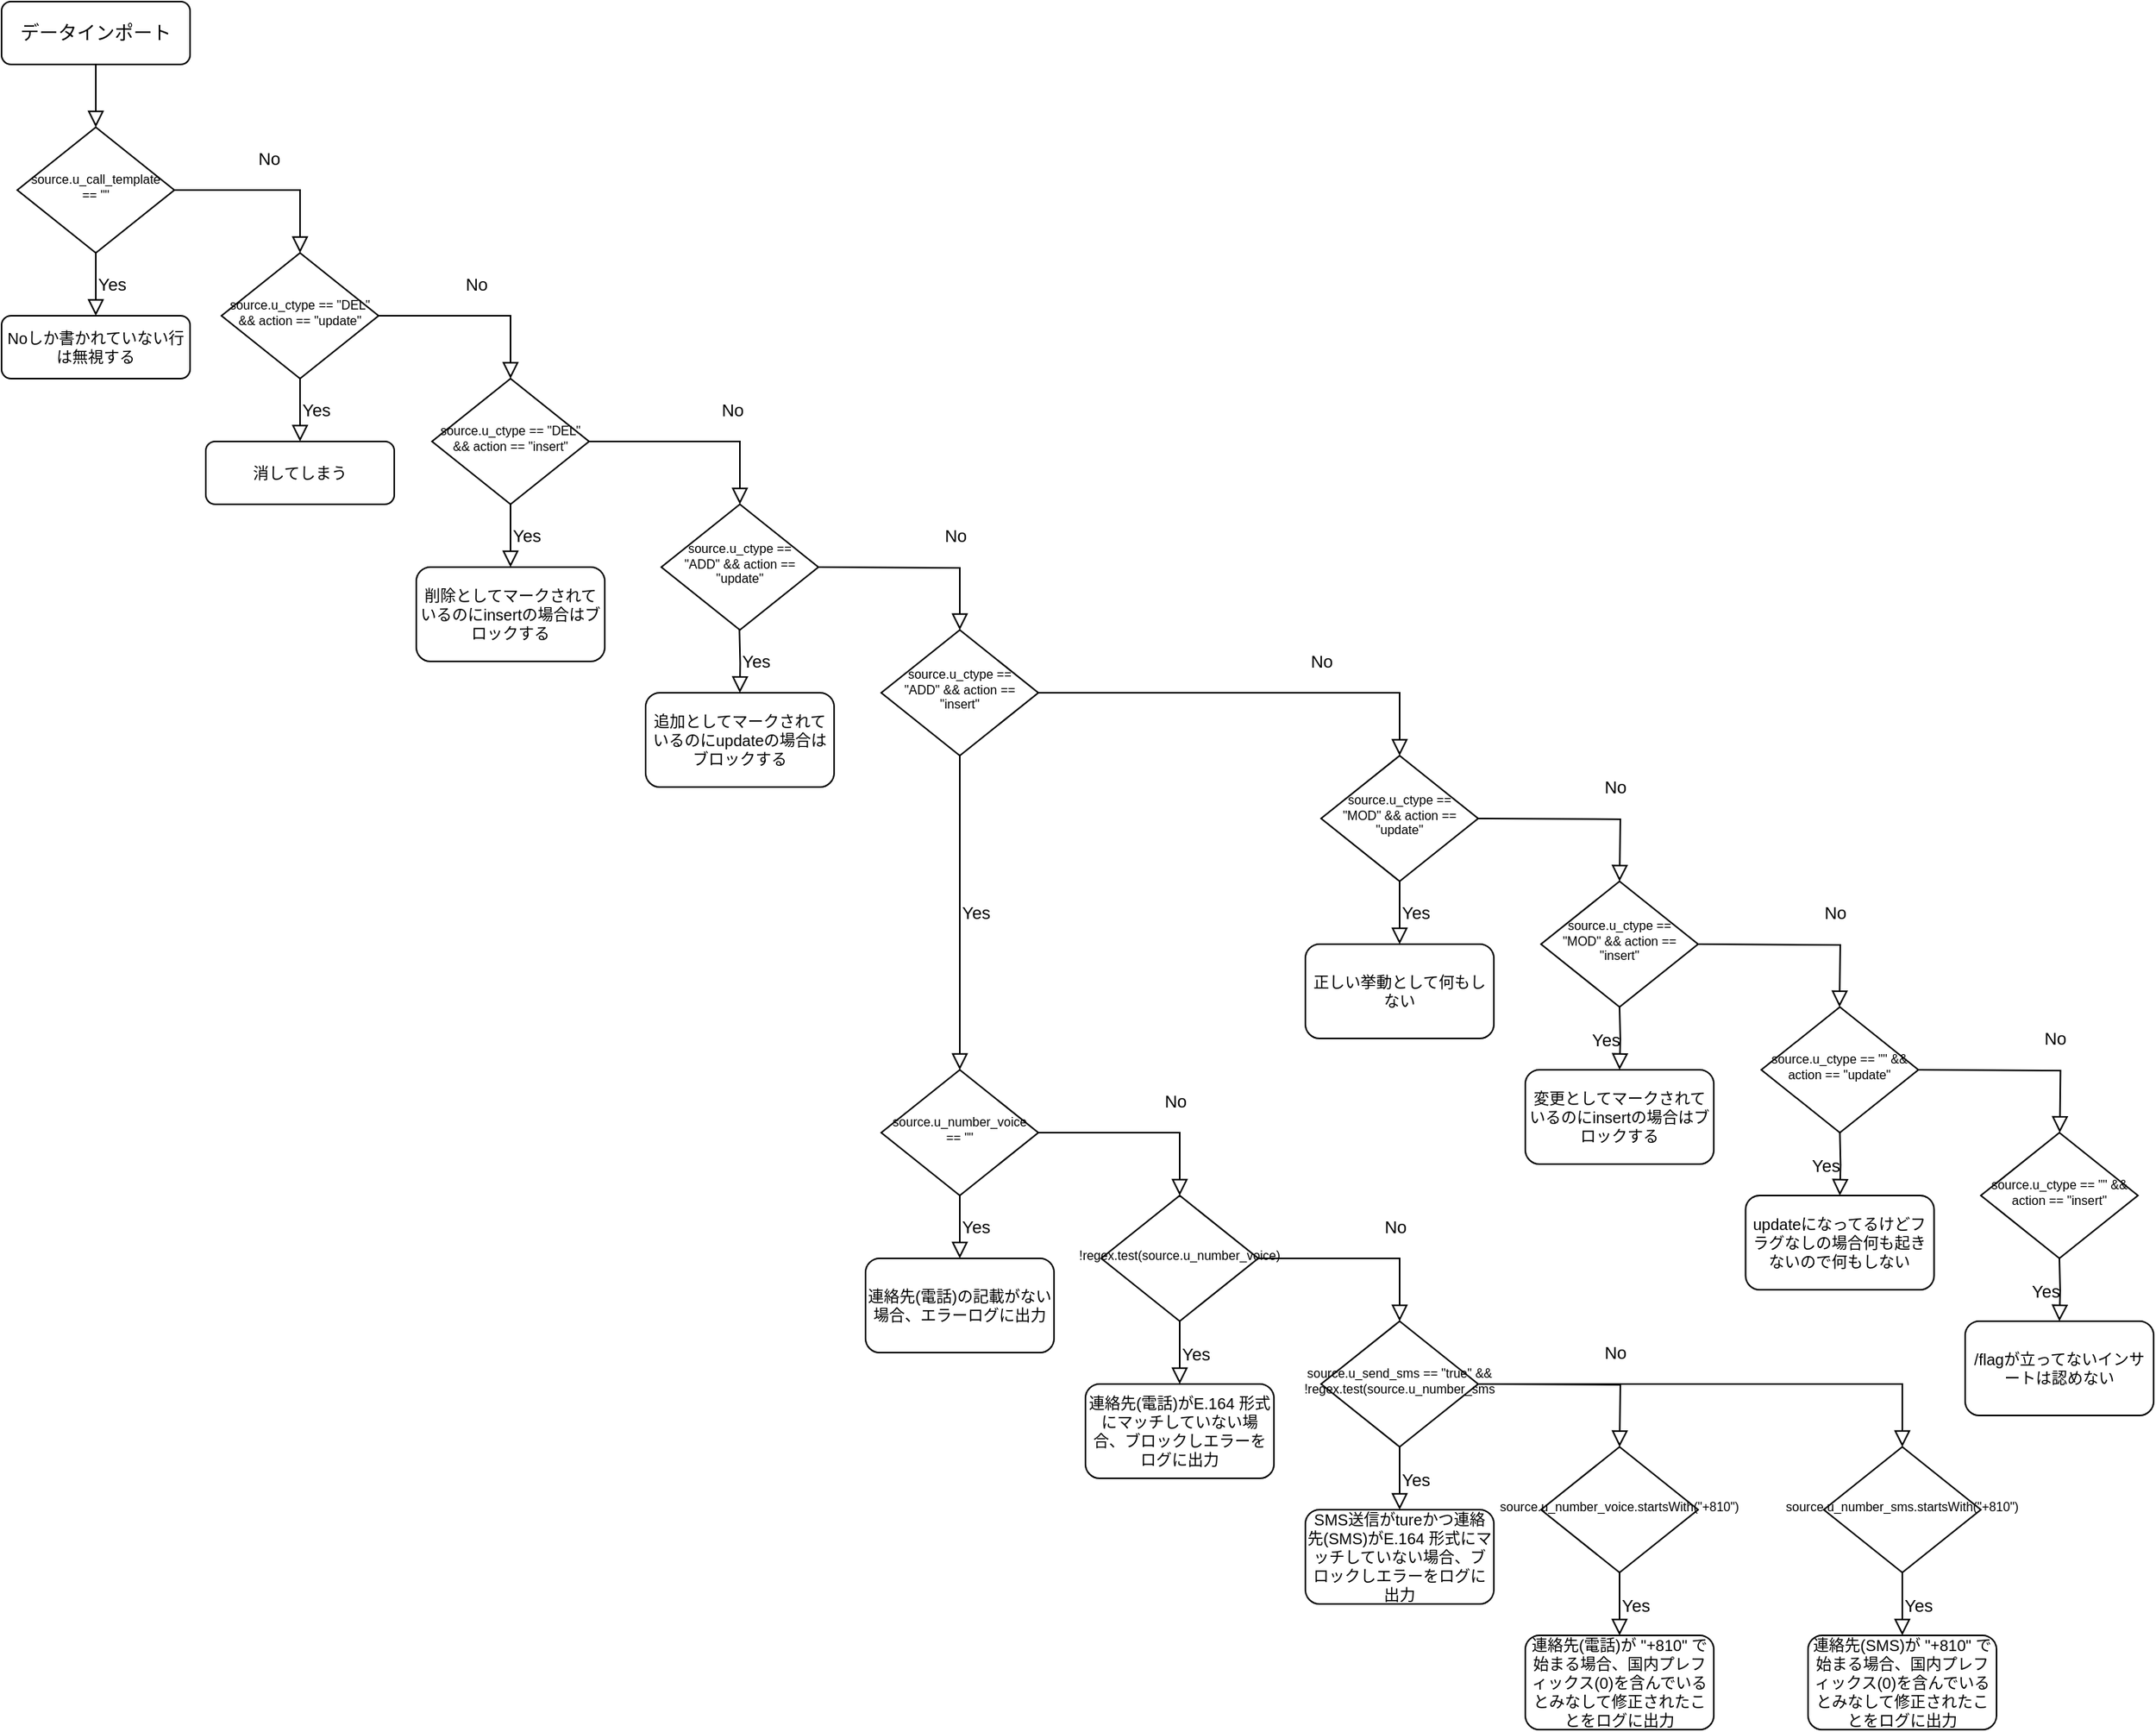 <mxfile version="24.4.6" type="github">
  <diagram id="C5RBs43oDa-KdzZeNtuy" name="Page-1">
    <mxGraphModel dx="1372" dy="630" grid="1" gridSize="10" guides="1" tooltips="1" connect="1" arrows="1" fold="1" page="1" pageScale="1" pageWidth="827" pageHeight="1169" math="0" shadow="0">
      <root>
        <mxCell id="WIyWlLk6GJQsqaUBKTNV-0" />
        <mxCell id="WIyWlLk6GJQsqaUBKTNV-1" parent="WIyWlLk6GJQsqaUBKTNV-0" />
        <mxCell id="WIyWlLk6GJQsqaUBKTNV-4" value="No" style="rounded=0;html=1;jettySize=auto;orthogonalLoop=1;fontSize=11;endArrow=block;endFill=0;endSize=8;strokeWidth=1;shadow=0;labelBackgroundColor=none;edgeStyle=orthogonalEdgeStyle;exitX=1;exitY=0.5;exitDx=0;exitDy=0;entryX=0.5;entryY=0;entryDx=0;entryDy=0;" parent="WIyWlLk6GJQsqaUBKTNV-1" source="WIyWlLk6GJQsqaUBKTNV-6" target="WIyWlLk6GJQsqaUBKTNV-10" edge="1">
          <mxGeometry x="0.001" y="20" relative="1" as="geometry">
            <mxPoint as="offset" />
            <mxPoint x="220" y="280" as="targetPoint" />
            <Array as="points">
              <mxPoint x="354" y="200" />
            </Array>
          </mxGeometry>
        </mxCell>
        <mxCell id="WIyWlLk6GJQsqaUBKTNV-5" value="Yes" style="edgeStyle=orthogonalEdgeStyle;rounded=0;html=1;jettySize=auto;orthogonalLoop=1;fontSize=11;endArrow=block;endFill=0;endSize=8;strokeWidth=1;shadow=0;labelBackgroundColor=none;" parent="WIyWlLk6GJQsqaUBKTNV-1" source="WIyWlLk6GJQsqaUBKTNV-6" target="WIyWlLk6GJQsqaUBKTNV-7" edge="1">
          <mxGeometry y="10" relative="1" as="geometry">
            <mxPoint as="offset" />
          </mxGeometry>
        </mxCell>
        <mxCell id="WIyWlLk6GJQsqaUBKTNV-6" value="source.u_ctype == &quot;DEL&quot; &amp;amp;&amp;amp; action == &quot;update&quot;" style="rhombus;whiteSpace=wrap;html=1;shadow=0;fontFamily=Helvetica;fontSize=8;align=center;strokeWidth=1;spacing=6;spacingTop=-4;" parent="WIyWlLk6GJQsqaUBKTNV-1" vertex="1">
          <mxGeometry x="170" y="160" width="100" height="80" as="geometry" />
        </mxCell>
        <mxCell id="WIyWlLk6GJQsqaUBKTNV-7" value="消してしまう" style="rounded=1;whiteSpace=wrap;html=1;fontSize=10;glass=0;strokeWidth=1;shadow=0;" parent="WIyWlLk6GJQsqaUBKTNV-1" vertex="1">
          <mxGeometry x="160" y="280" width="120" height="40" as="geometry" />
        </mxCell>
        <mxCell id="WIyWlLk6GJQsqaUBKTNV-8" value="No" style="rounded=0;html=1;jettySize=auto;orthogonalLoop=1;fontSize=11;endArrow=block;endFill=0;endSize=8;strokeWidth=1;shadow=0;labelBackgroundColor=none;edgeStyle=orthogonalEdgeStyle;entryX=0.5;entryY=0;entryDx=0;entryDy=0;" parent="WIyWlLk6GJQsqaUBKTNV-1" source="WIyWlLk6GJQsqaUBKTNV-10" target="2mDtFI1RQfnua4v-2vq--0" edge="1">
          <mxGeometry x="0.333" y="20" relative="1" as="geometry">
            <mxPoint as="offset" />
          </mxGeometry>
        </mxCell>
        <mxCell id="WIyWlLk6GJQsqaUBKTNV-10" value="source.u_ctype == &quot;DEL&quot; &amp;amp;&amp;amp; action == &quot;insert&quot;" style="rhombus;whiteSpace=wrap;html=1;shadow=0;fontFamily=Helvetica;fontSize=8;align=center;strokeWidth=1;spacing=6;spacingTop=-4;" parent="WIyWlLk6GJQsqaUBKTNV-1" vertex="1">
          <mxGeometry x="304" y="240" width="100" height="80" as="geometry" />
        </mxCell>
        <mxCell id="WIyWlLk6GJQsqaUBKTNV-11" value="追加としてマークされているのにupdateの場合はブロックする" style="rounded=1;whiteSpace=wrap;html=1;fontSize=10;glass=0;strokeWidth=1;shadow=0;" parent="WIyWlLk6GJQsqaUBKTNV-1" vertex="1">
          <mxGeometry x="440" y="440" width="120" height="60" as="geometry" />
        </mxCell>
        <mxCell id="WIyWlLk6GJQsqaUBKTNV-12" value="削除としてマークされているのにinsertの場合はブロックする" style="rounded=1;whiteSpace=wrap;html=1;fontSize=10;glass=0;strokeWidth=1;shadow=0;" parent="WIyWlLk6GJQsqaUBKTNV-1" vertex="1">
          <mxGeometry x="294" y="360" width="120" height="60" as="geometry" />
        </mxCell>
        <mxCell id="2mDtFI1RQfnua4v-2vq--0" value="source.u_ctype == &quot;ADD&quot; &amp;amp;&amp;amp; action == &quot;update&quot;" style="rhombus;whiteSpace=wrap;html=1;shadow=0;fontFamily=Helvetica;fontSize=8;align=center;strokeWidth=1;spacing=6;spacingTop=-4;" parent="WIyWlLk6GJQsqaUBKTNV-1" vertex="1">
          <mxGeometry x="450" y="320" width="100" height="80" as="geometry" />
        </mxCell>
        <mxCell id="2mDtFI1RQfnua4v-2vq--1" value="No" style="rounded=0;html=1;jettySize=auto;orthogonalLoop=1;fontSize=11;endArrow=block;endFill=0;endSize=8;strokeWidth=1;shadow=0;labelBackgroundColor=none;edgeStyle=orthogonalEdgeStyle;entryX=0.5;entryY=0;entryDx=0;entryDy=0;" parent="WIyWlLk6GJQsqaUBKTNV-1" target="2mDtFI1RQfnua4v-2vq--4" edge="1">
          <mxGeometry x="0.333" y="20" relative="1" as="geometry">
            <mxPoint as="offset" />
            <mxPoint x="550" y="360" as="sourcePoint" />
            <mxPoint x="646" y="400" as="targetPoint" />
          </mxGeometry>
        </mxCell>
        <mxCell id="2mDtFI1RQfnua4v-2vq--2" value="Yes" style="edgeStyle=orthogonalEdgeStyle;rounded=0;html=1;jettySize=auto;orthogonalLoop=1;fontSize=11;endArrow=block;endFill=0;endSize=8;strokeWidth=1;shadow=0;labelBackgroundColor=none;entryX=0.5;entryY=0;entryDx=0;entryDy=0;" parent="WIyWlLk6GJQsqaUBKTNV-1" target="WIyWlLk6GJQsqaUBKTNV-11" edge="1">
          <mxGeometry y="10" relative="1" as="geometry">
            <mxPoint as="offset" />
            <mxPoint x="499.71" y="400" as="sourcePoint" />
            <mxPoint x="499.71" y="460" as="targetPoint" />
          </mxGeometry>
        </mxCell>
        <mxCell id="2mDtFI1RQfnua4v-2vq--3" value="Yes" style="edgeStyle=orthogonalEdgeStyle;rounded=0;html=1;jettySize=auto;orthogonalLoop=1;fontSize=11;endArrow=block;endFill=0;endSize=8;strokeWidth=1;shadow=0;labelBackgroundColor=none;exitX=0.5;exitY=1;exitDx=0;exitDy=0;entryX=0.5;entryY=0;entryDx=0;entryDy=0;" parent="WIyWlLk6GJQsqaUBKTNV-1" source="WIyWlLk6GJQsqaUBKTNV-10" target="WIyWlLk6GJQsqaUBKTNV-12" edge="1">
          <mxGeometry y="10" relative="1" as="geometry">
            <mxPoint as="offset" />
            <mxPoint x="230" y="250" as="sourcePoint" />
            <mxPoint x="230" y="290" as="targetPoint" />
          </mxGeometry>
        </mxCell>
        <mxCell id="2mDtFI1RQfnua4v-2vq--4" value="source.u_ctype == &quot;ADD&quot; &amp;amp;&amp;amp; action == &quot;insert&quot;" style="rhombus;whiteSpace=wrap;html=1;shadow=0;fontFamily=Helvetica;fontSize=8;align=center;strokeWidth=1;spacing=6;spacingTop=-4;" parent="WIyWlLk6GJQsqaUBKTNV-1" vertex="1">
          <mxGeometry x="590" y="400" width="100" height="80" as="geometry" />
        </mxCell>
        <mxCell id="2mDtFI1RQfnua4v-2vq--5" style="edgeStyle=orthogonalEdgeStyle;rounded=0;orthogonalLoop=1;jettySize=auto;html=1;exitX=0.5;exitY=1;exitDx=0;exitDy=0;" parent="WIyWlLk6GJQsqaUBKTNV-1" source="WIyWlLk6GJQsqaUBKTNV-12" target="WIyWlLk6GJQsqaUBKTNV-12" edge="1">
          <mxGeometry relative="1" as="geometry" />
        </mxCell>
        <mxCell id="2mDtFI1RQfnua4v-2vq--8" value="No" style="rounded=0;html=1;jettySize=auto;orthogonalLoop=1;fontSize=11;endArrow=block;endFill=0;endSize=8;strokeWidth=1;shadow=0;labelBackgroundColor=none;edgeStyle=orthogonalEdgeStyle;entryX=0.5;entryY=0;entryDx=0;entryDy=0;exitX=1;exitY=0.5;exitDx=0;exitDy=0;" parent="WIyWlLk6GJQsqaUBKTNV-1" source="2mDtFI1RQfnua4v-2vq--4" target="2mDtFI1RQfnua4v-2vq--11" edge="1">
          <mxGeometry x="0.333" y="20" relative="1" as="geometry">
            <mxPoint as="offset" />
            <mxPoint x="690.29" y="440" as="sourcePoint" />
            <mxPoint x="780.29" y="480" as="targetPoint" />
          </mxGeometry>
        </mxCell>
        <mxCell id="2mDtFI1RQfnua4v-2vq--9" value="Yes" style="edgeStyle=orthogonalEdgeStyle;rounded=0;html=1;jettySize=auto;orthogonalLoop=1;fontSize=11;endArrow=block;endFill=0;endSize=8;strokeWidth=1;shadow=0;labelBackgroundColor=none;entryX=0.5;entryY=0;entryDx=0;entryDy=0;exitX=0.5;exitY=1;exitDx=0;exitDy=0;" parent="WIyWlLk6GJQsqaUBKTNV-1" source="2mDtFI1RQfnua4v-2vq--4" target="2mDtFI1RQfnua4v-2vq--10" edge="1">
          <mxGeometry y="10" relative="1" as="geometry">
            <mxPoint as="offset" />
            <mxPoint x="640" y="480" as="sourcePoint" />
            <mxPoint x="640.29" y="520" as="targetPoint" />
          </mxGeometry>
        </mxCell>
        <mxCell id="2mDtFI1RQfnua4v-2vq--10" value="source.u_number_voice == &quot;&quot;" style="rhombus;whiteSpace=wrap;html=1;shadow=0;fontFamily=Helvetica;fontSize=8;align=center;strokeWidth=1;spacing=6;spacingTop=-4;" parent="WIyWlLk6GJQsqaUBKTNV-1" vertex="1">
          <mxGeometry x="590" y="680" width="100" height="80" as="geometry" />
        </mxCell>
        <mxCell id="2mDtFI1RQfnua4v-2vq--11" value="source.u_ctype == &quot;MOD&quot; &amp;amp;&amp;amp; action == &quot;update&quot;" style="rhombus;whiteSpace=wrap;html=1;shadow=0;fontFamily=Helvetica;fontSize=8;align=center;strokeWidth=1;spacing=6;spacingTop=-4;" parent="WIyWlLk6GJQsqaUBKTNV-1" vertex="1">
          <mxGeometry x="870" y="480" width="100" height="80" as="geometry" />
        </mxCell>
        <mxCell id="2mDtFI1RQfnua4v-2vq--12" value="No" style="rounded=0;html=1;jettySize=auto;orthogonalLoop=1;fontSize=11;endArrow=block;endFill=0;endSize=8;strokeWidth=1;shadow=0;labelBackgroundColor=none;edgeStyle=orthogonalEdgeStyle;exitX=1;exitY=0.5;exitDx=0;exitDy=0;" parent="WIyWlLk6GJQsqaUBKTNV-1" source="2mDtFI1RQfnua4v-2vq--10" target="2mDtFI1RQfnua4v-2vq--48" edge="1">
          <mxGeometry x="0.333" y="20" relative="1" as="geometry">
            <mxPoint as="offset" />
            <mxPoint x="690" y="560" as="sourcePoint" />
            <mxPoint x="777" y="600" as="targetPoint" />
            <Array as="points">
              <mxPoint x="780" y="720" />
            </Array>
          </mxGeometry>
        </mxCell>
        <mxCell id="2mDtFI1RQfnua4v-2vq--13" value="Yes" style="edgeStyle=orthogonalEdgeStyle;rounded=0;html=1;jettySize=auto;orthogonalLoop=1;fontSize=11;endArrow=block;endFill=0;endSize=8;strokeWidth=1;shadow=0;labelBackgroundColor=none;entryX=0.5;entryY=0;entryDx=0;entryDy=0;exitX=0.5;exitY=1;exitDx=0;exitDy=0;" parent="WIyWlLk6GJQsqaUBKTNV-1" source="2mDtFI1RQfnua4v-2vq--10" target="2mDtFI1RQfnua4v-2vq--39" edge="1">
          <mxGeometry y="10" relative="1" as="geometry">
            <mxPoint as="offset" />
            <mxPoint x="640" y="600" as="sourcePoint" />
            <mxPoint x="640.29" y="640" as="targetPoint" />
          </mxGeometry>
        </mxCell>
        <mxCell id="2mDtFI1RQfnua4v-2vq--14" value="Yes" style="edgeStyle=orthogonalEdgeStyle;rounded=0;html=1;jettySize=auto;orthogonalLoop=1;fontSize=11;endArrow=block;endFill=0;endSize=8;strokeWidth=1;shadow=0;labelBackgroundColor=none;exitX=0.5;exitY=1;exitDx=0;exitDy=0;" parent="WIyWlLk6GJQsqaUBKTNV-1" source="2mDtFI1RQfnua4v-2vq--11" edge="1">
          <mxGeometry y="10" relative="1" as="geometry">
            <mxPoint as="offset" />
            <mxPoint x="650" y="490" as="sourcePoint" />
            <mxPoint x="920" y="600" as="targetPoint" />
          </mxGeometry>
        </mxCell>
        <mxCell id="2mDtFI1RQfnua4v-2vq--15" value="正しい挙動として何もしない" style="rounded=1;whiteSpace=wrap;html=1;fontSize=10;glass=0;strokeWidth=1;shadow=0;" parent="WIyWlLk6GJQsqaUBKTNV-1" vertex="1">
          <mxGeometry x="860" y="600" width="120" height="60" as="geometry" />
        </mxCell>
        <mxCell id="2mDtFI1RQfnua4v-2vq--16" value="No" style="rounded=0;html=1;jettySize=auto;orthogonalLoop=1;fontSize=11;endArrow=block;endFill=0;endSize=8;strokeWidth=1;shadow=0;labelBackgroundColor=none;edgeStyle=orthogonalEdgeStyle;entryX=0.5;entryY=0;entryDx=0;entryDy=0;" parent="WIyWlLk6GJQsqaUBKTNV-1" edge="1">
          <mxGeometry x="0.333" y="20" relative="1" as="geometry">
            <mxPoint as="offset" />
            <mxPoint x="970" y="520" as="sourcePoint" />
            <mxPoint x="1060" y="560" as="targetPoint" />
          </mxGeometry>
        </mxCell>
        <mxCell id="2mDtFI1RQfnua4v-2vq--17" value="source.u_ctype == &quot;MOD&quot; &amp;amp;&amp;amp; action == &quot;insert&quot;" style="rhombus;whiteSpace=wrap;html=1;shadow=0;fontFamily=Helvetica;fontSize=8;align=center;strokeWidth=1;spacing=6;spacingTop=-4;" parent="WIyWlLk6GJQsqaUBKTNV-1" vertex="1">
          <mxGeometry x="1010" y="560" width="100" height="80" as="geometry" />
        </mxCell>
        <mxCell id="2mDtFI1RQfnua4v-2vq--23" value="Yes" style="edgeStyle=orthogonalEdgeStyle;rounded=0;html=1;jettySize=auto;orthogonalLoop=1;fontSize=11;endArrow=block;endFill=0;endSize=8;strokeWidth=1;shadow=0;labelBackgroundColor=none;exitX=0.5;exitY=1;exitDx=0;exitDy=0;" parent="WIyWlLk6GJQsqaUBKTNV-1" edge="1">
          <mxGeometry y="10" relative="1" as="geometry">
            <mxPoint as="offset" />
            <mxPoint x="1060" y="640" as="sourcePoint" />
            <mxPoint x="1060" y="680" as="targetPoint" />
          </mxGeometry>
        </mxCell>
        <mxCell id="2mDtFI1RQfnua4v-2vq--24" value="変更としてマークされているのにinsertの場合はブロックする" style="rounded=1;whiteSpace=wrap;html=1;fontSize=10;glass=0;strokeWidth=1;shadow=0;" parent="WIyWlLk6GJQsqaUBKTNV-1" vertex="1">
          <mxGeometry x="1000" y="680" width="120" height="60" as="geometry" />
        </mxCell>
        <mxCell id="2mDtFI1RQfnua4v-2vq--25" value="No" style="rounded=0;html=1;jettySize=auto;orthogonalLoop=1;fontSize=11;endArrow=block;endFill=0;endSize=8;strokeWidth=1;shadow=0;labelBackgroundColor=none;edgeStyle=orthogonalEdgeStyle;entryX=0.5;entryY=0;entryDx=0;entryDy=0;" parent="WIyWlLk6GJQsqaUBKTNV-1" edge="1">
          <mxGeometry x="0.333" y="20" relative="1" as="geometry">
            <mxPoint as="offset" />
            <mxPoint x="1110" y="600" as="sourcePoint" />
            <mxPoint x="1200" y="640" as="targetPoint" />
          </mxGeometry>
        </mxCell>
        <mxCell id="2mDtFI1RQfnua4v-2vq--31" value="source.u_ctype == &quot;&quot; &amp;amp;&amp;amp; action == &quot;update&quot;" style="rhombus;whiteSpace=wrap;html=1;shadow=0;fontFamily=Helvetica;fontSize=8;align=center;strokeWidth=1;spacing=6;spacingTop=-4;" parent="WIyWlLk6GJQsqaUBKTNV-1" vertex="1">
          <mxGeometry x="1150.24" y="640" width="100" height="80" as="geometry" />
        </mxCell>
        <mxCell id="2mDtFI1RQfnua4v-2vq--32" value="Yes" style="edgeStyle=orthogonalEdgeStyle;rounded=0;html=1;jettySize=auto;orthogonalLoop=1;fontSize=11;endArrow=block;endFill=0;endSize=8;strokeWidth=1;shadow=0;labelBackgroundColor=none;exitX=0.5;exitY=1;exitDx=0;exitDy=0;" parent="WIyWlLk6GJQsqaUBKTNV-1" edge="1">
          <mxGeometry y="10" relative="1" as="geometry">
            <mxPoint as="offset" />
            <mxPoint x="1200.24" y="720" as="sourcePoint" />
            <mxPoint x="1200.24" y="760" as="targetPoint" />
          </mxGeometry>
        </mxCell>
        <mxCell id="2mDtFI1RQfnua4v-2vq--33" value="updateになってるけどフラグなしの場合何も起きないので何もしない" style="rounded=1;whiteSpace=wrap;html=1;fontSize=10;glass=0;strokeWidth=1;shadow=0;" parent="WIyWlLk6GJQsqaUBKTNV-1" vertex="1">
          <mxGeometry x="1140.24" y="760" width="120" height="60" as="geometry" />
        </mxCell>
        <mxCell id="2mDtFI1RQfnua4v-2vq--34" value="No" style="rounded=0;html=1;jettySize=auto;orthogonalLoop=1;fontSize=11;endArrow=block;endFill=0;endSize=8;strokeWidth=1;shadow=0;labelBackgroundColor=none;edgeStyle=orthogonalEdgeStyle;entryX=0.5;entryY=0;entryDx=0;entryDy=0;" parent="WIyWlLk6GJQsqaUBKTNV-1" edge="1">
          <mxGeometry x="0.333" y="20" relative="1" as="geometry">
            <mxPoint as="offset" />
            <mxPoint x="1250.24" y="680" as="sourcePoint" />
            <mxPoint x="1340.24" y="720" as="targetPoint" />
          </mxGeometry>
        </mxCell>
        <mxCell id="2mDtFI1RQfnua4v-2vq--35" value="source.u_ctype == &quot;&quot; &amp;amp;&amp;amp; action == &quot;insert&quot;" style="rhombus;whiteSpace=wrap;html=1;shadow=0;fontFamily=Helvetica;fontSize=8;align=center;strokeWidth=1;spacing=6;spacingTop=-4;" parent="WIyWlLk6GJQsqaUBKTNV-1" vertex="1">
          <mxGeometry x="1290" y="720" width="100" height="80" as="geometry" />
        </mxCell>
        <mxCell id="2mDtFI1RQfnua4v-2vq--36" value="Yes" style="edgeStyle=orthogonalEdgeStyle;rounded=0;html=1;jettySize=auto;orthogonalLoop=1;fontSize=11;endArrow=block;endFill=0;endSize=8;strokeWidth=1;shadow=0;labelBackgroundColor=none;exitX=0.5;exitY=1;exitDx=0;exitDy=0;" parent="WIyWlLk6GJQsqaUBKTNV-1" edge="1">
          <mxGeometry y="10" relative="1" as="geometry">
            <mxPoint as="offset" />
            <mxPoint x="1340" y="800" as="sourcePoint" />
            <mxPoint x="1340" y="840" as="targetPoint" />
          </mxGeometry>
        </mxCell>
        <mxCell id="2mDtFI1RQfnua4v-2vq--37" value="/flagが立ってないインサートは認めない" style="rounded=1;whiteSpace=wrap;html=1;fontSize=10;glass=0;strokeWidth=1;shadow=0;" parent="WIyWlLk6GJQsqaUBKTNV-1" vertex="1">
          <mxGeometry x="1280" y="840" width="120" height="60" as="geometry" />
        </mxCell>
        <mxCell id="2mDtFI1RQfnua4v-2vq--39" value="連絡先(電話)の記載がない場合、エラーログに出力" style="rounded=1;whiteSpace=wrap;html=1;fontSize=10;glass=0;strokeWidth=1;shadow=0;" parent="WIyWlLk6GJQsqaUBKTNV-1" vertex="1">
          <mxGeometry x="580" y="800" width="120" height="60" as="geometry" />
        </mxCell>
        <mxCell id="2mDtFI1RQfnua4v-2vq--48" value="!regex.test(source.u_number_voice)" style="rhombus;whiteSpace=wrap;html=1;shadow=0;fontFamily=Helvetica;fontSize=8;align=center;strokeWidth=1;spacing=6;spacingTop=-4;" parent="WIyWlLk6GJQsqaUBKTNV-1" vertex="1">
          <mxGeometry x="730" y="760" width="100" height="80" as="geometry" />
        </mxCell>
        <mxCell id="2mDtFI1RQfnua4v-2vq--51" value="連絡先(電話)がE.164 形式にマッチしていない場合、ブロックしエラーをログに出力" style="rounded=1;whiteSpace=wrap;html=1;fontSize=10;glass=0;strokeWidth=1;shadow=0;" parent="WIyWlLk6GJQsqaUBKTNV-1" vertex="1">
          <mxGeometry x="720" y="880" width="120" height="60" as="geometry" />
        </mxCell>
        <mxCell id="2mDtFI1RQfnua4v-2vq--52" value="No" style="rounded=0;html=1;jettySize=auto;orthogonalLoop=1;fontSize=11;endArrow=block;endFill=0;endSize=8;strokeWidth=1;shadow=0;labelBackgroundColor=none;edgeStyle=orthogonalEdgeStyle;exitX=1;exitY=0.5;exitDx=0;exitDy=0;entryX=0.5;entryY=0;entryDx=0;entryDy=0;" parent="WIyWlLk6GJQsqaUBKTNV-1" source="2mDtFI1RQfnua4v-2vq--54" target="WIyWlLk6GJQsqaUBKTNV-6" edge="1">
          <mxGeometry x="0.001" y="20" relative="1" as="geometry">
            <mxPoint as="offset" />
            <mxPoint x="224" y="160" as="targetPoint" />
            <Array as="points">
              <mxPoint x="220" y="120" />
            </Array>
          </mxGeometry>
        </mxCell>
        <mxCell id="2mDtFI1RQfnua4v-2vq--53" value="Yes" style="edgeStyle=orthogonalEdgeStyle;rounded=0;html=1;jettySize=auto;orthogonalLoop=1;fontSize=11;endArrow=block;endFill=0;endSize=8;strokeWidth=1;shadow=0;labelBackgroundColor=none;" parent="WIyWlLk6GJQsqaUBKTNV-1" source="2mDtFI1RQfnua4v-2vq--54" target="2mDtFI1RQfnua4v-2vq--55" edge="1">
          <mxGeometry y="10" relative="1" as="geometry">
            <mxPoint as="offset" />
          </mxGeometry>
        </mxCell>
        <mxCell id="2mDtFI1RQfnua4v-2vq--54" value="source.u_call_template == &quot;&quot;" style="rhombus;whiteSpace=wrap;html=1;shadow=0;fontFamily=Helvetica;fontSize=8;align=center;strokeWidth=1;spacing=6;spacingTop=-4;" parent="WIyWlLk6GJQsqaUBKTNV-1" vertex="1">
          <mxGeometry x="40" y="80" width="100" height="80" as="geometry" />
        </mxCell>
        <mxCell id="2mDtFI1RQfnua4v-2vq--55" value="Noしか書かれていない行は無視する" style="rounded=1;whiteSpace=wrap;html=1;fontSize=10;glass=0;strokeWidth=1;shadow=0;" parent="WIyWlLk6GJQsqaUBKTNV-1" vertex="1">
          <mxGeometry x="30" y="200" width="120" height="40" as="geometry" />
        </mxCell>
        <mxCell id="2mDtFI1RQfnua4v-2vq--56" value="データインポート" style="rounded=1;whiteSpace=wrap;html=1;fontSize=12;glass=0;strokeWidth=1;shadow=0;" parent="WIyWlLk6GJQsqaUBKTNV-1" vertex="1">
          <mxGeometry x="30" width="120" height="40" as="geometry" />
        </mxCell>
        <mxCell id="2mDtFI1RQfnua4v-2vq--57" value="" style="edgeStyle=orthogonalEdgeStyle;rounded=0;html=1;jettySize=auto;orthogonalLoop=1;fontSize=11;endArrow=block;endFill=0;endSize=8;strokeWidth=1;shadow=0;labelBackgroundColor=none;exitX=0.5;exitY=1;exitDx=0;exitDy=0;entryX=0.5;entryY=0;entryDx=0;entryDy=0;" parent="WIyWlLk6GJQsqaUBKTNV-1" source="2mDtFI1RQfnua4v-2vq--56" target="2mDtFI1RQfnua4v-2vq--54" edge="1">
          <mxGeometry y="10" relative="1" as="geometry">
            <mxPoint as="offset" />
            <mxPoint x="100" y="170" as="sourcePoint" />
            <mxPoint x="90" y="80" as="targetPoint" />
          </mxGeometry>
        </mxCell>
        <mxCell id="2mDtFI1RQfnua4v-2vq--59" value="No" style="rounded=0;html=1;jettySize=auto;orthogonalLoop=1;fontSize=11;endArrow=block;endFill=0;endSize=8;strokeWidth=1;shadow=0;labelBackgroundColor=none;edgeStyle=orthogonalEdgeStyle;entryX=0.5;entryY=0;entryDx=0;entryDy=0;exitX=1;exitY=0.5;exitDx=0;exitDy=0;" parent="WIyWlLk6GJQsqaUBKTNV-1" source="2mDtFI1RQfnua4v-2vq--48" target="2mDtFI1RQfnua4v-2vq--60" edge="1">
          <mxGeometry x="0.333" y="20" relative="1" as="geometry">
            <mxPoint as="offset" />
            <mxPoint x="827" y="790" as="sourcePoint" />
            <mxPoint x="917" y="830" as="targetPoint" />
          </mxGeometry>
        </mxCell>
        <mxCell id="2mDtFI1RQfnua4v-2vq--60" value="source.u_send_sms == &quot;true&quot; &amp;amp;&amp;amp; !regex.test(source.u_number_sms" style="rhombus;whiteSpace=wrap;html=1;shadow=0;fontFamily=Helvetica;fontSize=8;align=center;strokeWidth=1;spacing=6;spacingTop=-4;" parent="WIyWlLk6GJQsqaUBKTNV-1" vertex="1">
          <mxGeometry x="870" y="840" width="100" height="80" as="geometry" />
        </mxCell>
        <mxCell id="2mDtFI1RQfnua4v-2vq--63" value="Yes" style="edgeStyle=orthogonalEdgeStyle;rounded=0;html=1;jettySize=auto;orthogonalLoop=1;fontSize=11;endArrow=block;endFill=0;endSize=8;strokeWidth=1;shadow=0;labelBackgroundColor=none;entryX=0.5;entryY=0;entryDx=0;entryDy=0;exitX=0.5;exitY=1;exitDx=0;exitDy=0;" parent="WIyWlLk6GJQsqaUBKTNV-1" source="2mDtFI1RQfnua4v-2vq--48" target="2mDtFI1RQfnua4v-2vq--51" edge="1">
          <mxGeometry x="0.048" y="10" relative="1" as="geometry">
            <mxPoint as="offset" />
            <mxPoint x="780" y="840" as="sourcePoint" />
            <mxPoint x="779.75" y="870" as="targetPoint" />
          </mxGeometry>
        </mxCell>
        <mxCell id="2mDtFI1RQfnua4v-2vq--64" value="SMS送信がtureかつ連絡先(SMS)がE.164 形式にマッチしていない場合、ブロックしエラーをログに出力" style="rounded=1;whiteSpace=wrap;html=1;fontSize=10;glass=0;strokeWidth=1;shadow=0;" parent="WIyWlLk6GJQsqaUBKTNV-1" vertex="1">
          <mxGeometry x="860" y="960" width="120" height="60" as="geometry" />
        </mxCell>
        <mxCell id="2mDtFI1RQfnua4v-2vq--65" value="Yes" style="edgeStyle=orthogonalEdgeStyle;rounded=0;html=1;jettySize=auto;orthogonalLoop=1;fontSize=11;endArrow=block;endFill=0;endSize=8;strokeWidth=1;shadow=0;labelBackgroundColor=none;entryX=0.5;entryY=0;entryDx=0;entryDy=0;exitX=0.5;exitY=1;exitDx=0;exitDy=0;" parent="WIyWlLk6GJQsqaUBKTNV-1" source="2mDtFI1RQfnua4v-2vq--60" target="2mDtFI1RQfnua4v-2vq--64" edge="1">
          <mxGeometry x="0.048" y="10" relative="1" as="geometry">
            <mxPoint as="offset" />
            <mxPoint x="919.75" y="910" as="sourcePoint" />
            <mxPoint x="919.75" y="950" as="targetPoint" />
          </mxGeometry>
        </mxCell>
        <mxCell id="2mDtFI1RQfnua4v-2vq--73" value="No" style="rounded=0;html=1;jettySize=auto;orthogonalLoop=1;fontSize=11;endArrow=block;endFill=0;endSize=8;strokeWidth=1;shadow=0;labelBackgroundColor=none;edgeStyle=orthogonalEdgeStyle;entryX=0.5;entryY=0;entryDx=0;entryDy=0;exitX=1;exitY=0.5;exitDx=0;exitDy=0;" parent="WIyWlLk6GJQsqaUBKTNV-1" edge="1">
          <mxGeometry x="0.333" y="20" relative="1" as="geometry">
            <mxPoint as="offset" />
            <mxPoint x="970" y="880" as="sourcePoint" />
            <mxPoint x="1060" y="920" as="targetPoint" />
          </mxGeometry>
        </mxCell>
        <mxCell id="2mDtFI1RQfnua4v-2vq--74" value="source.u_number_voice.startsWith(&quot;+810&quot;)" style="rhombus;whiteSpace=wrap;html=1;shadow=0;fontFamily=Helvetica;fontSize=8;align=center;strokeWidth=1;spacing=6;spacingTop=-4;" parent="WIyWlLk6GJQsqaUBKTNV-1" vertex="1">
          <mxGeometry x="1010" y="920" width="100" height="80" as="geometry" />
        </mxCell>
        <mxCell id="2mDtFI1RQfnua4v-2vq--75" value="連絡先(電話)が &quot;+810&quot; で始まる場合、国内プレフィックス(0)を含んでいるとみなして修正されたことをログに出力" style="rounded=1;whiteSpace=wrap;html=1;fontSize=10;glass=0;strokeWidth=1;shadow=0;" parent="WIyWlLk6GJQsqaUBKTNV-1" vertex="1">
          <mxGeometry x="1000" y="1040" width="120" height="60" as="geometry" />
        </mxCell>
        <mxCell id="2mDtFI1RQfnua4v-2vq--76" value="Yes" style="edgeStyle=orthogonalEdgeStyle;rounded=0;html=1;jettySize=auto;orthogonalLoop=1;fontSize=11;endArrow=block;endFill=0;endSize=8;strokeWidth=1;shadow=0;labelBackgroundColor=none;entryX=0.5;entryY=0;entryDx=0;entryDy=0;exitX=0.5;exitY=1;exitDx=0;exitDy=0;" parent="WIyWlLk6GJQsqaUBKTNV-1" source="2mDtFI1RQfnua4v-2vq--74" target="2mDtFI1RQfnua4v-2vq--75" edge="1">
          <mxGeometry x="0.048" y="10" relative="1" as="geometry">
            <mxPoint as="offset" />
            <mxPoint x="1059.75" y="990" as="sourcePoint" />
            <mxPoint x="1059.75" y="1030" as="targetPoint" />
          </mxGeometry>
        </mxCell>
        <mxCell id="2mDtFI1RQfnua4v-2vq--77" value="" style="rounded=0;html=1;jettySize=auto;orthogonalLoop=1;fontSize=11;endArrow=block;endFill=0;endSize=8;strokeWidth=1;shadow=0;labelBackgroundColor=none;edgeStyle=orthogonalEdgeStyle;entryX=0.5;entryY=0;entryDx=0;entryDy=0;exitX=1;exitY=0.5;exitDx=0;exitDy=0;" parent="WIyWlLk6GJQsqaUBKTNV-1" source="2mDtFI1RQfnua4v-2vq--60" target="2mDtFI1RQfnua4v-2vq--78" edge="1">
          <mxGeometry x="0.484" y="20" relative="1" as="geometry">
            <mxPoint as="offset" />
            <mxPoint x="1110" y="960" as="sourcePoint" />
            <mxPoint x="1200" y="1000" as="targetPoint" />
          </mxGeometry>
        </mxCell>
        <mxCell id="2mDtFI1RQfnua4v-2vq--78" value="source.u_number_sms.startsWith(&quot;+810&quot;)" style="rhombus;whiteSpace=wrap;html=1;shadow=0;fontFamily=Helvetica;fontSize=8;align=center;strokeWidth=1;spacing=6;spacingTop=-4;" parent="WIyWlLk6GJQsqaUBKTNV-1" vertex="1">
          <mxGeometry x="1190" y="920" width="100" height="80" as="geometry" />
        </mxCell>
        <mxCell id="2mDtFI1RQfnua4v-2vq--79" value="連絡先(SMS)が &quot;+810&quot; で始まる場合、国内プレフィックス(0)を含んでいるとみなして修正されたことをログに出力" style="rounded=1;whiteSpace=wrap;html=1;fontSize=10;glass=0;strokeWidth=1;shadow=0;" parent="WIyWlLk6GJQsqaUBKTNV-1" vertex="1">
          <mxGeometry x="1180" y="1040" width="120" height="60" as="geometry" />
        </mxCell>
        <mxCell id="2mDtFI1RQfnua4v-2vq--80" value="Yes" style="edgeStyle=orthogonalEdgeStyle;rounded=0;html=1;jettySize=auto;orthogonalLoop=1;fontSize=11;endArrow=block;endFill=0;endSize=8;strokeWidth=1;shadow=0;labelBackgroundColor=none;entryX=0.5;entryY=0;entryDx=0;entryDy=0;exitX=0.5;exitY=1;exitDx=0;exitDy=0;" parent="WIyWlLk6GJQsqaUBKTNV-1" source="2mDtFI1RQfnua4v-2vq--78" target="2mDtFI1RQfnua4v-2vq--79" edge="1">
          <mxGeometry x="0.048" y="10" relative="1" as="geometry">
            <mxPoint as="offset" />
            <mxPoint x="1199.99" y="1070" as="sourcePoint" />
            <mxPoint x="1199.99" y="1110" as="targetPoint" />
          </mxGeometry>
        </mxCell>
      </root>
    </mxGraphModel>
  </diagram>
</mxfile>
